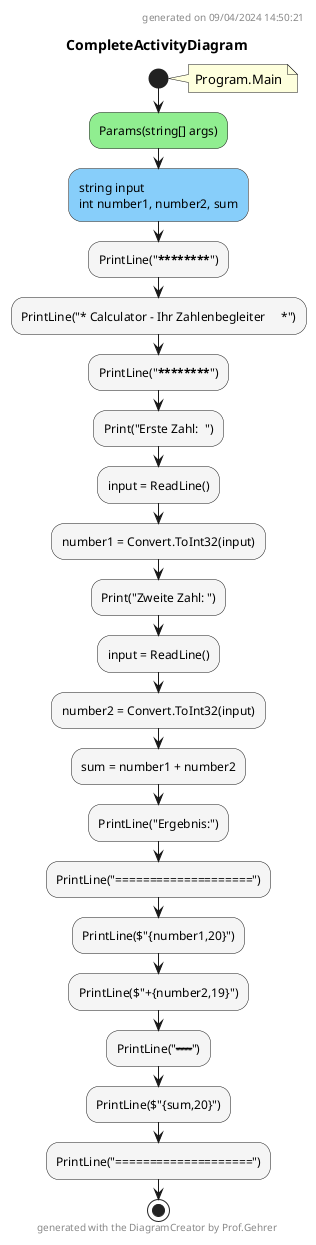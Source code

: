 @startuml CompleteActivityDiagram
header
generated on 09/04/2024 14:50:21
end header
title CompleteActivityDiagram
start
note right:  Program.Main
#LightGreen:Params(string[] args);
#LightSkyBlue:string input\nint number1, number2, sum;
#WhiteSmoke:PrintLine("****************************************");
#WhiteSmoke:PrintLine("* Calculator - Ihr Zahlenbegleiter     *");
#WhiteSmoke:PrintLine("****************************************");
#WhiteSmoke:Print("Erste Zahl:  ");
#WhiteSmoke:input = ReadLine();
#WhiteSmoke:number1 = Convert.ToInt32(input);
#WhiteSmoke:Print("Zweite Zahl: ");
#WhiteSmoke:input = ReadLine();
#WhiteSmoke:number2 = Convert.ToInt32(input);
#WhiteSmoke:sum = number1 + number2;
#WhiteSmoke:PrintLine("Ergebnis:");
#WhiteSmoke:PrintLine("====================");
#WhiteSmoke:PrintLine($"{number1,20}");
#WhiteSmoke:PrintLine($"+{number2,19}");
#WhiteSmoke:PrintLine("--------------------");
#WhiteSmoke:PrintLine($"{sum,20}");
#WhiteSmoke:PrintLine("====================");
stop
footer
generated with the DiagramCreator by Prof.Gehrer
end footer
@enduml
